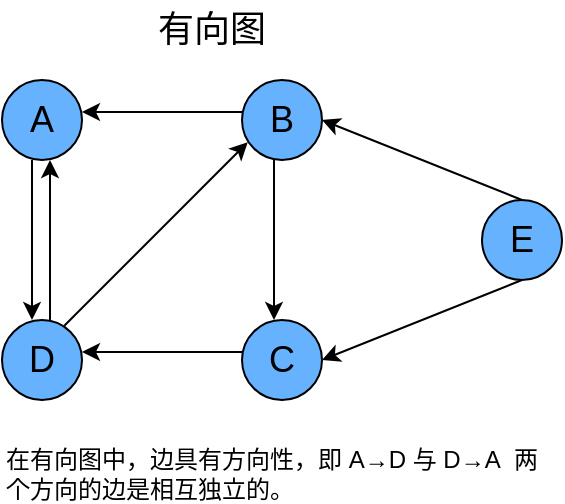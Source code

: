 <mxfile>
    <diagram name="第 1 页" id="gcvqBqKdxTJfSHki19oz">
        <mxGraphModel dx="429" dy="318" grid="1" gridSize="10" guides="1" tooltips="1" connect="1" arrows="1" fold="1" page="1" pageScale="1" pageWidth="827" pageHeight="1169" math="0" shadow="0">
            <root>
                <mxCell id="0"/>
                <mxCell id="1" parent="0"/>
                <mxCell id="awnkAKVBkHFtVjLc0B4l-1" value="" style="edgeStyle=orthogonalEdgeStyle;rounded=0;orthogonalLoop=1;jettySize=auto;html=1;" parent="1" edge="1">
                    <mxGeometry relative="1" as="geometry">
                        <mxPoint x="135" y="160" as="sourcePoint"/>
                        <mxPoint x="135" y="240" as="targetPoint"/>
                    </mxGeometry>
                </mxCell>
                <mxCell id="awnkAKVBkHFtVjLc0B4l-4" value="&lt;font style=&quot;color: rgb(0, 0, 0); font-size: 18px;&quot;&gt;A&lt;/font&gt;" style="ellipse;whiteSpace=wrap;html=1;aspect=fixed;fillColor=#66B2FF;" parent="1" vertex="1">
                    <mxGeometry x="120" y="120" width="40" height="40" as="geometry"/>
                </mxCell>
                <mxCell id="awnkAKVBkHFtVjLc0B4l-5" value="" style="edgeStyle=orthogonalEdgeStyle;rounded=0;orthogonalLoop=1;jettySize=auto;html=1;" parent="1" edge="1">
                    <mxGeometry relative="1" as="geometry">
                        <mxPoint x="240" y="136" as="sourcePoint"/>
                        <mxPoint x="160" y="136" as="targetPoint"/>
                    </mxGeometry>
                </mxCell>
                <mxCell id="awnkAKVBkHFtVjLc0B4l-6" value="" style="edgeStyle=orthogonalEdgeStyle;rounded=0;orthogonalLoop=1;jettySize=auto;html=1;" parent="1" edge="1">
                    <mxGeometry relative="1" as="geometry">
                        <mxPoint x="256" y="160" as="sourcePoint"/>
                        <mxPoint x="256" y="240" as="targetPoint"/>
                    </mxGeometry>
                </mxCell>
                <mxCell id="awnkAKVBkHFtVjLc0B4l-8" value="&lt;font style=&quot;color: rgb(0, 0, 0); font-size: 18px;&quot;&gt;B&lt;/font&gt;" style="ellipse;whiteSpace=wrap;html=1;aspect=fixed;fillColor=#66B2FF;" parent="1" vertex="1">
                    <mxGeometry x="240" y="120" width="40" height="40" as="geometry"/>
                </mxCell>
                <mxCell id="awnkAKVBkHFtVjLc0B4l-9" value="" style="edgeStyle=orthogonalEdgeStyle;rounded=0;orthogonalLoop=1;jettySize=auto;html=1;" parent="1" edge="1">
                    <mxGeometry relative="1" as="geometry">
                        <mxPoint x="240" y="256" as="sourcePoint"/>
                        <mxPoint x="160" y="256" as="targetPoint"/>
                    </mxGeometry>
                </mxCell>
                <mxCell id="awnkAKVBkHFtVjLc0B4l-12" value="&lt;font style=&quot;color: rgb(0, 0, 0); font-size: 18px;&quot;&gt;C&lt;/font&gt;" style="ellipse;whiteSpace=wrap;html=1;aspect=fixed;fillColor=#66B2FF;" parent="1" vertex="1">
                    <mxGeometry x="240" y="240" width="40" height="40" as="geometry"/>
                </mxCell>
                <mxCell id="awnkAKVBkHFtVjLc0B4l-13" value="" style="edgeStyle=orthogonalEdgeStyle;rounded=0;orthogonalLoop=1;jettySize=auto;html=1;" parent="1" edge="1">
                    <mxGeometry relative="1" as="geometry">
                        <mxPoint x="144" y="240" as="sourcePoint"/>
                        <mxPoint x="144" y="160" as="targetPoint"/>
                    </mxGeometry>
                </mxCell>
                <mxCell id="awnkAKVBkHFtVjLc0B4l-15" style="rounded=0;orthogonalLoop=1;jettySize=auto;html=1;exitX=1;exitY=0;exitDx=0;exitDy=0;entryX=0;entryY=1;entryDx=0;entryDy=0;" parent="1" edge="1">
                    <mxGeometry relative="1" as="geometry">
                        <mxPoint x="151.142" y="242.858" as="sourcePoint"/>
                        <mxPoint x="242.858" y="151.142" as="targetPoint"/>
                    </mxGeometry>
                </mxCell>
                <mxCell id="awnkAKVBkHFtVjLc0B4l-16" value="&lt;font style=&quot;color: rgb(0, 0, 0); font-size: 18px;&quot;&gt;D&lt;/font&gt;" style="ellipse;whiteSpace=wrap;html=1;aspect=fixed;fillColor=#66B2FF;" parent="1" vertex="1">
                    <mxGeometry x="120" y="240" width="40" height="40" as="geometry"/>
                </mxCell>
                <mxCell id="awnkAKVBkHFtVjLc0B4l-17" value="&lt;font style=&quot;font-size: 18px;&quot;&gt;有向图&lt;/font&gt;" style="text;html=1;align=center;verticalAlign=middle;whiteSpace=wrap;rounded=0;" parent="1" vertex="1">
                    <mxGeometry x="160" y="80" width="130" height="30" as="geometry"/>
                </mxCell>
                <mxCell id="awnkAKVBkHFtVjLc0B4l-20" style="rounded=0;orthogonalLoop=1;jettySize=auto;html=1;exitX=0.5;exitY=0;exitDx=0;exitDy=0;entryX=1;entryY=0.5;entryDx=0;entryDy=0;" parent="1" source="awnkAKVBkHFtVjLc0B4l-18" target="awnkAKVBkHFtVjLc0B4l-8" edge="1">
                    <mxGeometry relative="1" as="geometry"/>
                </mxCell>
                <mxCell id="awnkAKVBkHFtVjLc0B4l-21" style="rounded=0;orthogonalLoop=1;jettySize=auto;html=1;exitX=0.5;exitY=1;exitDx=0;exitDy=0;entryX=1;entryY=0.5;entryDx=0;entryDy=0;" parent="1" source="awnkAKVBkHFtVjLc0B4l-18" target="awnkAKVBkHFtVjLc0B4l-12" edge="1">
                    <mxGeometry relative="1" as="geometry"/>
                </mxCell>
                <mxCell id="awnkAKVBkHFtVjLc0B4l-18" value="&lt;span style=&quot;font-size: 18px;&quot;&gt;E&lt;/span&gt;" style="ellipse;whiteSpace=wrap;html=1;aspect=fixed;fillColor=#66B2FF;" parent="1" vertex="1">
                    <mxGeometry x="360" y="180" width="40" height="40" as="geometry"/>
                </mxCell>
                <mxCell id="awnkAKVBkHFtVjLc0B4l-22" value="&lt;div&gt;在有向图中，边具有方向性，即 A→D 与 D→A&amp;nbsp;&lt;span style=&quot;background-color: transparent; color: light-dark(rgb(0, 0, 0), rgb(255, 255, 255));&quot;&gt;&amp;nbsp;两个方向的边是相互独立的。&lt;/span&gt;&lt;/div&gt;" style="text;html=1;align=left;verticalAlign=middle;whiteSpace=wrap;rounded=0;fontSize=12;spacing=2;spacingTop=3;spacingBottom=0;" parent="1" vertex="1">
                    <mxGeometry x="120" y="300" width="280" height="30" as="geometry"/>
                </mxCell>
            </root>
        </mxGraphModel>
    </diagram>
</mxfile>